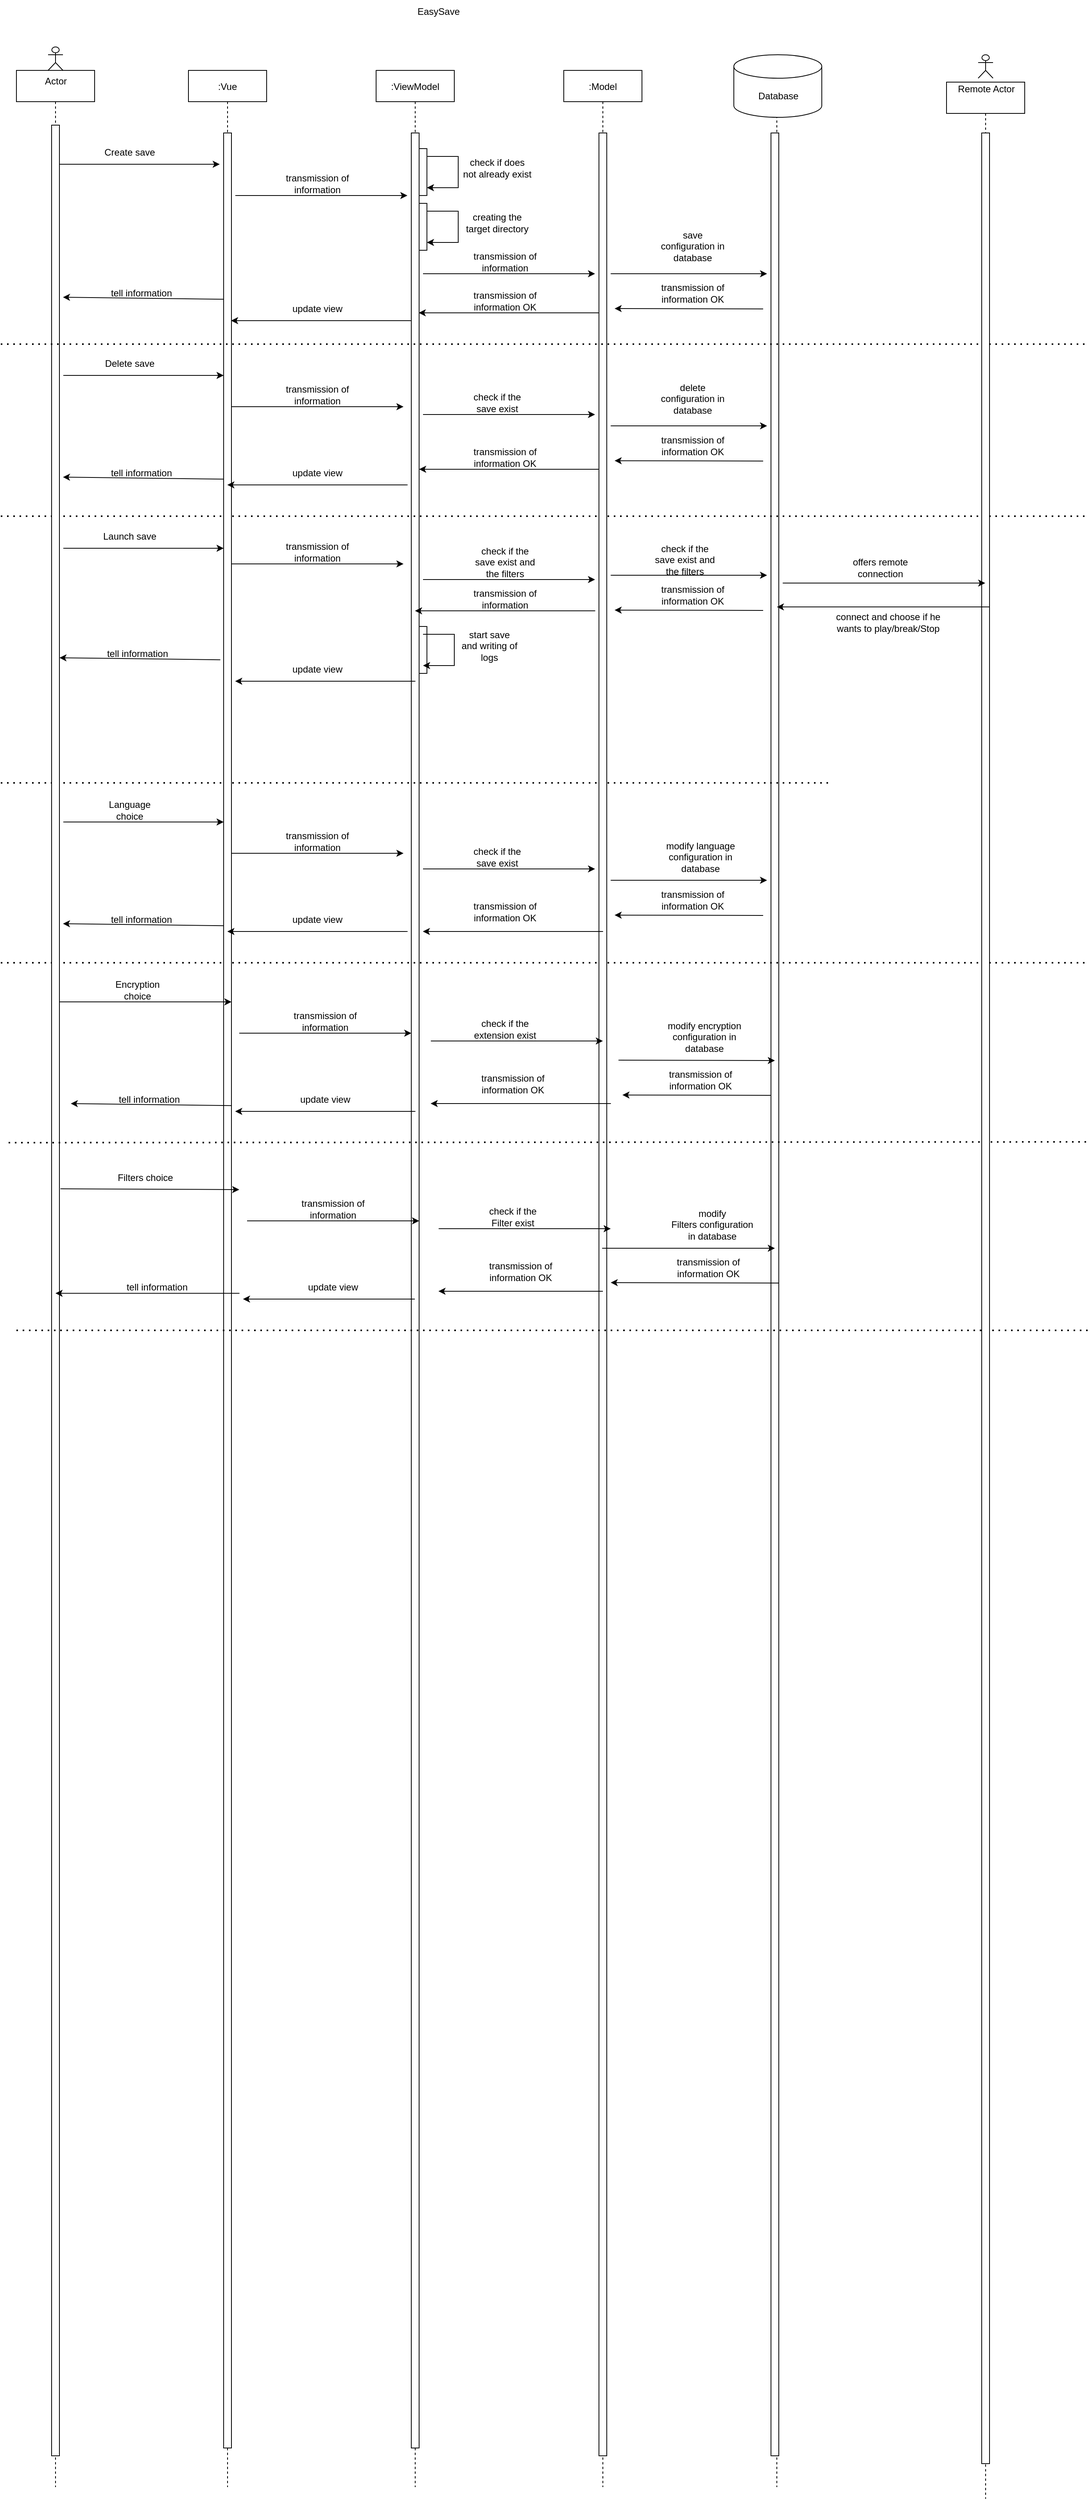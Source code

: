 <mxfile version="20.8.23" type="device"><diagram id="kgpKYQtTHZ0yAKxKKP6v" name="Page-1"><mxGraphModel dx="1050" dy="550" grid="1" gridSize="10" guides="1" tooltips="1" connect="1" arrows="1" fold="1" page="1" pageScale="1" pageWidth="850" pageHeight="1100" math="0" shadow="0"><root><mxCell id="0"/><mxCell id="1" parent="0"/><mxCell id="e6jTjjKNpBTupr6O8OUK-3" value="" style="shape=umlLifeline;perimeter=lifelinePerimeter;container=0;collapsible=0;recursiveResize=0;rounded=0;shadow=0;strokeWidth=1;" parent="1" vertex="1"><mxGeometry x="1499.5" y="165" width="100" height="3090" as="geometry"/></mxCell><mxCell id="Z0Hn2qun9wWRNrUqPYWH-11" value="Database" style="shape=umlLifeline;perimeter=lifelinePerimeter;container=1;collapsible=0;recursiveResize=0;rounded=0;shadow=0;strokeWidth=1;" parent="1" vertex="1"><mxGeometry x="1230" y="150" width="105" height="3090" as="geometry"/></mxCell><mxCell id="Z0Hn2qun9wWRNrUqPYWH-12" value="" style="points=[];perimeter=orthogonalPerimeter;rounded=0;shadow=0;strokeWidth=1;" parent="Z0Hn2qun9wWRNrUqPYWH-11" vertex="1"><mxGeometry x="45" y="80" width="10" height="2970" as="geometry"/></mxCell><mxCell id="Z0Hn2qun9wWRNrUqPYWH-18" value="" style="endArrow=classic;html=1;rounded=0;" parent="Z0Hn2qun9wWRNrUqPYWH-11" edge="1"><mxGeometry width="50" height="50" relative="1" as="geometry"><mxPoint x="35" y="305" as="sourcePoint"/><mxPoint x="-155" y="304.52" as="targetPoint"/></mxGeometry></mxCell><mxCell id="3nuBFxr9cyL0pnOWT2aG-1" value="" style="shape=umlLifeline;perimeter=lifelinePerimeter;container=0;collapsible=0;recursiveResize=0;rounded=0;shadow=0;strokeWidth=1;" parent="1" vertex="1"><mxGeometry x="310" y="150" width="100" height="3090" as="geometry"/></mxCell><mxCell id="3nuBFxr9cyL0pnOWT2aG-5" value=":ViewModel" style="shape=umlLifeline;perimeter=lifelinePerimeter;container=1;collapsible=0;recursiveResize=0;rounded=0;shadow=0;strokeWidth=1;" parent="1" vertex="1"><mxGeometry x="770" y="150" width="100" height="3090" as="geometry"/></mxCell><mxCell id="3nuBFxr9cyL0pnOWT2aG-6" value="" style="points=[];perimeter=orthogonalPerimeter;rounded=0;shadow=0;strokeWidth=1;" parent="3nuBFxr9cyL0pnOWT2aG-5" vertex="1"><mxGeometry x="45" y="80" width="10" height="2960" as="geometry"/></mxCell><mxCell id="XbtLSWXO-yl5TAppWpUB-16" value="" style="rounded=0;whiteSpace=wrap;html=1;" parent="3nuBFxr9cyL0pnOWT2aG-5" vertex="1"><mxGeometry x="55" y="100" width="10" height="60" as="geometry"/></mxCell><mxCell id="XbtLSWXO-yl5TAppWpUB-17" value="" style="endArrow=classic;html=1;rounded=0;" parent="3nuBFxr9cyL0pnOWT2aG-5" edge="1"><mxGeometry width="50" height="50" relative="1" as="geometry"><mxPoint x="65" y="110" as="sourcePoint"/><mxPoint x="65" y="150" as="targetPoint"/><Array as="points"><mxPoint x="105" y="110"/><mxPoint x="105" y="150"/></Array></mxGeometry></mxCell><mxCell id="XbtLSWXO-yl5TAppWpUB-52" value="" style="endArrow=classic;html=1;rounded=0;" parent="3nuBFxr9cyL0pnOWT2aG-5" edge="1"><mxGeometry width="50" height="50" relative="1" as="geometry"><mxPoint x="285.5" y="510" as="sourcePoint"/><mxPoint x="55" y="510" as="targetPoint"/></mxGeometry></mxCell><mxCell id="XbtLSWXO-yl5TAppWpUB-64" value="" style="rounded=0;whiteSpace=wrap;html=1;" parent="3nuBFxr9cyL0pnOWT2aG-5" vertex="1"><mxGeometry x="55" y="711" width="10" height="60" as="geometry"/></mxCell><mxCell id="XbtLSWXO-yl5TAppWpUB-65" value="" style="endArrow=classic;html=1;rounded=0;" parent="3nuBFxr9cyL0pnOWT2aG-5" edge="1"><mxGeometry width="50" height="50" relative="1" as="geometry"><mxPoint x="60" y="721" as="sourcePoint"/><mxPoint x="60" y="761" as="targetPoint"/><Array as="points"><mxPoint x="100" y="721"/><mxPoint x="100" y="761"/></Array></mxGeometry></mxCell><mxCell id="XbtLSWXO-yl5TAppWpUB-40" value="" style="endArrow=classic;html=1;rounded=0;" parent="3nuBFxr9cyL0pnOWT2aG-5" edge="1"><mxGeometry width="50" height="50" relative="1" as="geometry"><mxPoint x="45" y="320" as="sourcePoint"/><mxPoint x="-185.5" y="320" as="targetPoint"/></mxGeometry></mxCell><mxCell id="rDN4XD3gBXTBEpnTDCH3-1" value="" style="rounded=0;whiteSpace=wrap;html=1;" parent="3nuBFxr9cyL0pnOWT2aG-5" vertex="1"><mxGeometry x="55" y="170" width="10" height="60" as="geometry"/></mxCell><mxCell id="rDN4XD3gBXTBEpnTDCH3-2" value="" style="endArrow=classic;html=1;rounded=0;" parent="3nuBFxr9cyL0pnOWT2aG-5" edge="1"><mxGeometry width="50" height="50" relative="1" as="geometry"><mxPoint x="65" y="180" as="sourcePoint"/><mxPoint x="65" y="220" as="targetPoint"/><Array as="points"><mxPoint x="105" y="180"/><mxPoint x="105" y="220"/></Array></mxGeometry></mxCell><mxCell id="rDN4XD3gBXTBEpnTDCH3-5" value="" style="endArrow=none;dashed=1;html=1;dashPattern=1 3;strokeWidth=2;rounded=0;" parent="3nuBFxr9cyL0pnOWT2aG-5" edge="1"><mxGeometry width="50" height="50" relative="1" as="geometry"><mxPoint x="-480" y="570" as="sourcePoint"/><mxPoint x="910" y="570" as="targetPoint"/></mxGeometry></mxCell><mxCell id="rDN4XD3gBXTBEpnTDCH3-19" value="" style="endArrow=none;dashed=1;html=1;dashPattern=1 3;strokeWidth=2;rounded=0;" parent="3nuBFxr9cyL0pnOWT2aG-5" edge="1"><mxGeometry width="50" height="50" relative="1" as="geometry"><mxPoint x="-480" y="911" as="sourcePoint"/><mxPoint x="580" y="911" as="targetPoint"/></mxGeometry></mxCell><mxCell id="mU1_vzqITH6LOEsRy5a9-1" value="" style="endArrow=none;dashed=1;html=1;dashPattern=1 3;strokeWidth=2;rounded=0;" parent="3nuBFxr9cyL0pnOWT2aG-5" edge="1"><mxGeometry width="50" height="50" relative="1" as="geometry"><mxPoint x="-480" y="1141" as="sourcePoint"/><mxPoint x="910" y="1141" as="targetPoint"/></mxGeometry></mxCell><mxCell id="XbtLSWXO-yl5TAppWpUB-1" value=":Model" style="shape=umlLifeline;perimeter=lifelinePerimeter;container=1;collapsible=0;recursiveResize=0;rounded=0;shadow=0;strokeWidth=1;" parent="1" vertex="1"><mxGeometry x="1010" y="150" width="100" height="3090" as="geometry"/></mxCell><mxCell id="XbtLSWXO-yl5TAppWpUB-2" value="" style="points=[];perimeter=orthogonalPerimeter;rounded=0;shadow=0;strokeWidth=1;" parent="XbtLSWXO-yl5TAppWpUB-1" vertex="1"><mxGeometry x="45" y="80" width="10" height="2970" as="geometry"/></mxCell><mxCell id="XbtLSWXO-yl5TAppWpUB-5" value=":Vue" style="shape=umlLifeline;perimeter=lifelinePerimeter;container=1;collapsible=0;recursiveResize=0;rounded=0;shadow=0;strokeWidth=1;" parent="1" vertex="1"><mxGeometry x="530" y="150" width="100" height="3090" as="geometry"/></mxCell><mxCell id="XbtLSWXO-yl5TAppWpUB-6" value="" style="points=[];perimeter=orthogonalPerimeter;rounded=0;shadow=0;strokeWidth=1;" parent="XbtLSWXO-yl5TAppWpUB-5" vertex="1"><mxGeometry x="45" y="80" width="10" height="2960" as="geometry"/></mxCell><mxCell id="XbtLSWXO-yl5TAppWpUB-10" value="Create save" style="text;html=1;strokeColor=none;fillColor=none;align=center;verticalAlign=middle;whiteSpace=wrap;rounded=0;" parent="1" vertex="1"><mxGeometry x="410" y="240" width="90" height="30" as="geometry"/></mxCell><mxCell id="XbtLSWXO-yl5TAppWpUB-11" value="" style="endArrow=classic;html=1;rounded=0;" parent="1" edge="1"><mxGeometry width="50" height="50" relative="1" as="geometry"><mxPoint x="590" y="310" as="sourcePoint"/><mxPoint x="810" y="310" as="targetPoint"/></mxGeometry></mxCell><mxCell id="XbtLSWXO-yl5TAppWpUB-12" value="transmission of information" style="text;html=1;strokeColor=none;fillColor=none;align=center;verticalAlign=middle;whiteSpace=wrap;rounded=0;" parent="1" vertex="1"><mxGeometry x="650" y="280" width="90" height="30" as="geometry"/></mxCell><mxCell id="XbtLSWXO-yl5TAppWpUB-18" value="creating the target directory" style="text;html=1;strokeColor=none;fillColor=none;align=center;verticalAlign=middle;whiteSpace=wrap;rounded=0;" parent="1" vertex="1"><mxGeometry x="880" y="330" width="90" height="30" as="geometry"/></mxCell><mxCell id="XbtLSWXO-yl5TAppWpUB-19" value="" style="endArrow=classic;html=1;rounded=0;" parent="1" edge="1"><mxGeometry width="50" height="50" relative="1" as="geometry"><mxPoint x="830" y="410" as="sourcePoint"/><mxPoint x="1050" y="410" as="targetPoint"/></mxGeometry></mxCell><mxCell id="XbtLSWXO-yl5TAppWpUB-20" value="transmission of information" style="text;html=1;strokeColor=none;fillColor=none;align=center;verticalAlign=middle;whiteSpace=wrap;rounded=0;" parent="1" vertex="1"><mxGeometry x="890" y="380" width="90" height="30" as="geometry"/></mxCell><mxCell id="XbtLSWXO-yl5TAppWpUB-26" value="save configuration in database" style="text;html=1;strokeColor=none;fillColor=none;align=center;verticalAlign=middle;whiteSpace=wrap;rounded=0;" parent="1" vertex="1"><mxGeometry x="1130" y="360" width="90" height="30" as="geometry"/></mxCell><mxCell id="XbtLSWXO-yl5TAppWpUB-27" value="" style="endArrow=classic;html=1;rounded=0;" parent="1" edge="1"><mxGeometry width="50" height="50" relative="1" as="geometry"><mxPoint x="370" y="540" as="sourcePoint"/><mxPoint x="575" y="540" as="targetPoint"/></mxGeometry></mxCell><mxCell id="XbtLSWXO-yl5TAppWpUB-28" value="Delete save" style="text;html=1;strokeColor=none;fillColor=none;align=center;verticalAlign=middle;whiteSpace=wrap;rounded=0;" parent="1" vertex="1"><mxGeometry x="410" y="510" width="90" height="30" as="geometry"/></mxCell><mxCell id="XbtLSWXO-yl5TAppWpUB-32" value="EasySave" style="text;html=1;strokeColor=none;fillColor=none;align=center;verticalAlign=middle;whiteSpace=wrap;rounded=0;" parent="1" vertex="1"><mxGeometry x="820" y="60" width="60" height="30" as="geometry"/></mxCell><mxCell id="XbtLSWXO-yl5TAppWpUB-34" value="" style="endArrow=classic;html=1;rounded=0;" parent="1" edge="1"><mxGeometry width="50" height="50" relative="1" as="geometry"><mxPoint x="585" y="580" as="sourcePoint"/><mxPoint x="805" y="580" as="targetPoint"/></mxGeometry></mxCell><mxCell id="XbtLSWXO-yl5TAppWpUB-35" value="transmission of information" style="text;html=1;strokeColor=none;fillColor=none;align=center;verticalAlign=middle;whiteSpace=wrap;rounded=0;" parent="1" vertex="1"><mxGeometry x="650" y="550" width="90" height="30" as="geometry"/></mxCell><mxCell id="XbtLSWXO-yl5TAppWpUB-39" value="transmission of information OK" style="text;html=1;strokeColor=none;fillColor=none;align=center;verticalAlign=middle;whiteSpace=wrap;rounded=0;" parent="1" vertex="1"><mxGeometry x="890" y="430" width="90" height="30" as="geometry"/></mxCell><mxCell id="XbtLSWXO-yl5TAppWpUB-41" value="update view" style="text;html=1;strokeColor=none;fillColor=none;align=center;verticalAlign=middle;whiteSpace=wrap;rounded=0;" parent="1" vertex="1"><mxGeometry x="650" y="440" width="90" height="30" as="geometry"/></mxCell><mxCell id="XbtLSWXO-yl5TAppWpUB-47" value="check if the save exist" style="text;html=1;strokeColor=none;fillColor=none;align=center;verticalAlign=middle;whiteSpace=wrap;rounded=0;" parent="1" vertex="1"><mxGeometry x="880" y="560" width="90" height="30" as="geometry"/></mxCell><mxCell id="XbtLSWXO-yl5TAppWpUB-48" value="" style="endArrow=classic;html=1;rounded=0;" parent="1" edge="1"><mxGeometry width="50" height="50" relative="1" as="geometry"><mxPoint x="830" y="590" as="sourcePoint"/><mxPoint x="1050" y="590" as="targetPoint"/></mxGeometry></mxCell><mxCell id="XbtLSWXO-yl5TAppWpUB-53" value="transmission of information OK" style="text;html=1;strokeColor=none;fillColor=none;align=center;verticalAlign=middle;whiteSpace=wrap;rounded=0;" parent="1" vertex="1"><mxGeometry x="890" y="630" width="90" height="30" as="geometry"/></mxCell><mxCell id="XbtLSWXO-yl5TAppWpUB-54" value="" style="endArrow=classic;html=1;rounded=0;" parent="1" edge="1"><mxGeometry width="50" height="50" relative="1" as="geometry"><mxPoint x="810.25" y="680" as="sourcePoint"/><mxPoint x="579.75" y="680" as="targetPoint"/></mxGeometry></mxCell><mxCell id="XbtLSWXO-yl5TAppWpUB-55" value="update view" style="text;html=1;strokeColor=none;fillColor=none;align=center;verticalAlign=middle;whiteSpace=wrap;rounded=0;" parent="1" vertex="1"><mxGeometry x="650" y="650" width="90" height="30" as="geometry"/></mxCell><mxCell id="XbtLSWXO-yl5TAppWpUB-56" value="" style="endArrow=classic;html=1;rounded=0;" parent="1" edge="1"><mxGeometry width="50" height="50" relative="1" as="geometry"><mxPoint x="370" y="761" as="sourcePoint"/><mxPoint x="575" y="761" as="targetPoint"/></mxGeometry></mxCell><mxCell id="XbtLSWXO-yl5TAppWpUB-57" value="Launch save" style="text;html=1;strokeColor=none;fillColor=none;align=center;verticalAlign=middle;whiteSpace=wrap;rounded=0;" parent="1" vertex="1"><mxGeometry x="410" y="731" width="90" height="30" as="geometry"/></mxCell><mxCell id="XbtLSWXO-yl5TAppWpUB-58" value="" style="endArrow=classic;html=1;rounded=0;" parent="1" edge="1"><mxGeometry width="50" height="50" relative="1" as="geometry"><mxPoint x="585" y="781" as="sourcePoint"/><mxPoint x="805" y="781" as="targetPoint"/></mxGeometry></mxCell><mxCell id="XbtLSWXO-yl5TAppWpUB-59" value="transmission of information" style="text;html=1;strokeColor=none;fillColor=none;align=center;verticalAlign=middle;whiteSpace=wrap;rounded=0;" parent="1" vertex="1"><mxGeometry x="650" y="751" width="90" height="30" as="geometry"/></mxCell><mxCell id="XbtLSWXO-yl5TAppWpUB-60" value="" style="endArrow=classic;html=1;rounded=0;" parent="1" edge="1"><mxGeometry width="50" height="50" relative="1" as="geometry"><mxPoint x="830" y="801" as="sourcePoint"/><mxPoint x="1050" y="801" as="targetPoint"/></mxGeometry></mxCell><mxCell id="XbtLSWXO-yl5TAppWpUB-61" value="check if the save exist and the filters" style="text;html=1;strokeColor=none;fillColor=none;align=center;verticalAlign=middle;whiteSpace=wrap;rounded=0;" parent="1" vertex="1"><mxGeometry x="890" y="764" width="90" height="30" as="geometry"/></mxCell><mxCell id="XbtLSWXO-yl5TAppWpUB-62" value="" style="endArrow=classic;html=1;rounded=0;" parent="1" edge="1"><mxGeometry width="50" height="50" relative="1" as="geometry"><mxPoint x="1050.25" y="841" as="sourcePoint"/><mxPoint x="819.75" y="841" as="targetPoint"/></mxGeometry></mxCell><mxCell id="XbtLSWXO-yl5TAppWpUB-63" value="transmission of information" style="text;html=1;strokeColor=none;fillColor=none;align=center;verticalAlign=middle;whiteSpace=wrap;rounded=0;" parent="1" vertex="1"><mxGeometry x="890" y="811" width="90" height="30" as="geometry"/></mxCell><mxCell id="XbtLSWXO-yl5TAppWpUB-66" value="start save and&amp;nbsp;writing of logs" style="text;html=1;strokeColor=none;fillColor=none;align=center;verticalAlign=middle;whiteSpace=wrap;rounded=0;" parent="1" vertex="1"><mxGeometry x="870" y="871" width="90" height="30" as="geometry"/></mxCell><mxCell id="XbtLSWXO-yl5TAppWpUB-67" value="" style="endArrow=classic;html=1;rounded=0;" parent="1" edge="1"><mxGeometry width="50" height="50" relative="1" as="geometry"><mxPoint x="820.25" y="931" as="sourcePoint"/><mxPoint x="589.75" y="931" as="targetPoint"/></mxGeometry></mxCell><mxCell id="XbtLSWXO-yl5TAppWpUB-68" value="update view" style="text;html=1;strokeColor=none;fillColor=none;align=center;verticalAlign=middle;whiteSpace=wrap;rounded=0;" parent="1" vertex="1"><mxGeometry x="650" y="901" width="90" height="30" as="geometry"/></mxCell><mxCell id="XbtLSWXO-yl5TAppWpUB-36" value="check if does not already exist" style="text;html=1;strokeColor=none;fillColor=none;align=center;verticalAlign=middle;whiteSpace=wrap;rounded=0;" parent="1" vertex="1"><mxGeometry x="880" y="260" width="90" height="30" as="geometry"/></mxCell><mxCell id="XbtLSWXO-yl5TAppWpUB-38" value="" style="endArrow=classic;html=1;rounded=0;" parent="1" edge="1"><mxGeometry width="50" height="50" relative="1" as="geometry"><mxPoint x="1055" y="460" as="sourcePoint"/><mxPoint x="824.5" y="460" as="targetPoint"/></mxGeometry></mxCell><mxCell id="rDN4XD3gBXTBEpnTDCH3-22" value="" style="endArrow=classic;html=1;rounded=0;" parent="1" edge="1"><mxGeometry width="50" height="50" relative="1" as="geometry"><mxPoint x="370" y="1111" as="sourcePoint"/><mxPoint x="575" y="1111" as="targetPoint"/></mxGeometry></mxCell><mxCell id="rDN4XD3gBXTBEpnTDCH3-23" value="Language choice" style="text;html=1;strokeColor=none;fillColor=none;align=center;verticalAlign=middle;whiteSpace=wrap;rounded=0;" parent="1" vertex="1"><mxGeometry x="410" y="1081" width="90" height="30" as="geometry"/></mxCell><mxCell id="rDN4XD3gBXTBEpnTDCH3-24" value="" style="endArrow=classic;html=1;rounded=0;" parent="1" edge="1"><mxGeometry width="50" height="50" relative="1" as="geometry"><mxPoint x="585" y="1151" as="sourcePoint"/><mxPoint x="805" y="1151" as="targetPoint"/></mxGeometry></mxCell><mxCell id="rDN4XD3gBXTBEpnTDCH3-25" value="transmission of information" style="text;html=1;strokeColor=none;fillColor=none;align=center;verticalAlign=middle;whiteSpace=wrap;rounded=0;" parent="1" vertex="1"><mxGeometry x="650" y="1121" width="90" height="30" as="geometry"/></mxCell><mxCell id="rDN4XD3gBXTBEpnTDCH3-26" value="check if the save exist" style="text;html=1;strokeColor=none;fillColor=none;align=center;verticalAlign=middle;whiteSpace=wrap;rounded=0;" parent="1" vertex="1"><mxGeometry x="880" y="1141" width="90" height="30" as="geometry"/></mxCell><mxCell id="rDN4XD3gBXTBEpnTDCH3-27" value="" style="endArrow=classic;html=1;rounded=0;" parent="1" edge="1"><mxGeometry width="50" height="50" relative="1" as="geometry"><mxPoint x="830" y="1171" as="sourcePoint"/><mxPoint x="1050" y="1171" as="targetPoint"/></mxGeometry></mxCell><mxCell id="rDN4XD3gBXTBEpnTDCH3-29" value="transmission of information OK" style="text;html=1;strokeColor=none;fillColor=none;align=center;verticalAlign=middle;whiteSpace=wrap;rounded=0;" parent="1" vertex="1"><mxGeometry x="890" y="1211" width="90" height="30" as="geometry"/></mxCell><mxCell id="rDN4XD3gBXTBEpnTDCH3-30" value="" style="endArrow=classic;html=1;rounded=0;" parent="1" edge="1"><mxGeometry width="50" height="50" relative="1" as="geometry"><mxPoint x="810.25" y="1251" as="sourcePoint"/><mxPoint x="579.75" y="1251" as="targetPoint"/></mxGeometry></mxCell><mxCell id="rDN4XD3gBXTBEpnTDCH3-31" value="update view" style="text;html=1;strokeColor=none;fillColor=none;align=center;verticalAlign=middle;whiteSpace=wrap;rounded=0;" parent="1" vertex="1"><mxGeometry x="650" y="1221" width="90" height="30" as="geometry"/></mxCell><mxCell id="rDN4XD3gBXTBEpnTDCH3-32" value="" style="endArrow=classic;html=1;rounded=0;" parent="1" edge="1"><mxGeometry width="50" height="50" relative="1" as="geometry"><mxPoint x="1060.25" y="1251" as="sourcePoint"/><mxPoint x="829.75" y="1251" as="targetPoint"/></mxGeometry></mxCell><mxCell id="qv0AoL4OW34JSKGAnCoW-2" value="tell information" style="text;html=1;strokeColor=none;fillColor=none;align=center;verticalAlign=middle;whiteSpace=wrap;rounded=0;" parent="1" vertex="1"><mxGeometry x="424.5" y="420" width="90" height="30" as="geometry"/></mxCell><mxCell id="3nuBFxr9cyL0pnOWT2aG-2" value="" style="points=[];perimeter=orthogonalPerimeter;rounded=0;shadow=0;strokeWidth=1;" parent="1" vertex="1"><mxGeometry x="355" y="220" width="10" height="2980" as="geometry"/></mxCell><mxCell id="XbtLSWXO-yl5TAppWpUB-9" value="" style="endArrow=classic;html=1;rounded=0;" parent="1" edge="1"><mxGeometry width="50" height="50" relative="1" as="geometry"><mxPoint x="365" y="270" as="sourcePoint"/><mxPoint x="570" y="270" as="targetPoint"/></mxGeometry></mxCell><mxCell id="qv0AoL4OW34JSKGAnCoW-1" value="" style="endArrow=classic;html=1;rounded=0;exitX=-0.424;exitY=0.044;exitDx=0;exitDy=0;exitPerimeter=0;" parent="1" edge="1"><mxGeometry width="50" height="50" relative="1" as="geometry"><mxPoint x="575.26" y="442.6" as="sourcePoint"/><mxPoint x="369.5" y="440" as="targetPoint"/></mxGeometry></mxCell><mxCell id="qv0AoL4OW34JSKGAnCoW-4" value="Actor" style="shape=umlActor;verticalLabelPosition=bottom;verticalAlign=top;html=1;outlineConnect=0;" parent="1" vertex="1"><mxGeometry x="350.5" y="120" width="19" height="30" as="geometry"/></mxCell><mxCell id="Z0Hn2qun9wWRNrUqPYWH-5" value="tell information" style="text;html=1;strokeColor=none;fillColor=none;align=center;verticalAlign=middle;whiteSpace=wrap;rounded=0;" parent="1" vertex="1"><mxGeometry x="424.5" y="650" width="90" height="30" as="geometry"/></mxCell><mxCell id="Z0Hn2qun9wWRNrUqPYWH-6" value="" style="endArrow=classic;html=1;rounded=0;exitX=-0.424;exitY=0.044;exitDx=0;exitDy=0;exitPerimeter=0;" parent="1" edge="1"><mxGeometry width="50" height="50" relative="1" as="geometry"><mxPoint x="575.26" y="672.6" as="sourcePoint"/><mxPoint x="369.5" y="670" as="targetPoint"/></mxGeometry></mxCell><mxCell id="Z0Hn2qun9wWRNrUqPYWH-7" value="tell information" style="text;html=1;strokeColor=none;fillColor=none;align=center;verticalAlign=middle;whiteSpace=wrap;rounded=0;" parent="1" vertex="1"><mxGeometry x="420" y="881" width="90" height="30" as="geometry"/></mxCell><mxCell id="Z0Hn2qun9wWRNrUqPYWH-8" value="" style="endArrow=classic;html=1;rounded=0;exitX=-0.424;exitY=0.044;exitDx=0;exitDy=0;exitPerimeter=0;" parent="1" edge="1"><mxGeometry width="50" height="50" relative="1" as="geometry"><mxPoint x="570.76" y="903.6" as="sourcePoint"/><mxPoint x="365" y="901" as="targetPoint"/></mxGeometry></mxCell><mxCell id="Z0Hn2qun9wWRNrUqPYWH-9" value="tell information" style="text;html=1;strokeColor=none;fillColor=none;align=center;verticalAlign=middle;whiteSpace=wrap;rounded=0;" parent="1" vertex="1"><mxGeometry x="424.5" y="1221" width="90" height="30" as="geometry"/></mxCell><mxCell id="Z0Hn2qun9wWRNrUqPYWH-10" value="" style="endArrow=classic;html=1;rounded=0;exitX=-0.424;exitY=0.044;exitDx=0;exitDy=0;exitPerimeter=0;" parent="1" edge="1"><mxGeometry width="50" height="50" relative="1" as="geometry"><mxPoint x="575.26" y="1243.6" as="sourcePoint"/><mxPoint x="369.5" y="1241" as="targetPoint"/></mxGeometry></mxCell><mxCell id="Z0Hn2qun9wWRNrUqPYWH-17" value="" style="endArrow=classic;html=1;rounded=0;" parent="1" edge="1"><mxGeometry width="50" height="50" relative="1" as="geometry"><mxPoint x="1070" y="410" as="sourcePoint"/><mxPoint x="1270" y="410" as="targetPoint"/></mxGeometry></mxCell><mxCell id="Z0Hn2qun9wWRNrUqPYWH-19" value="transmission of information OK" style="text;html=1;strokeColor=none;fillColor=none;align=center;verticalAlign=middle;whiteSpace=wrap;rounded=0;" parent="1" vertex="1"><mxGeometry x="1130" y="420" width="90" height="30" as="geometry"/></mxCell><mxCell id="rDN4XD3gBXTBEpnTDCH3-3" value="" style="endArrow=none;dashed=1;html=1;dashPattern=1 3;strokeWidth=2;rounded=0;" parent="1" edge="1"><mxGeometry width="50" height="50" relative="1" as="geometry"><mxPoint x="290" y="500" as="sourcePoint"/><mxPoint x="1680" y="500" as="targetPoint"/></mxGeometry></mxCell><mxCell id="Z0Hn2qun9wWRNrUqPYWH-20" value="Database" style="shape=cylinder3;whiteSpace=wrap;html=1;boundedLbl=1;backgroundOutline=1;size=15;" parent="1" vertex="1"><mxGeometry x="1227.5" y="130" width="112.5" height="80" as="geometry"/></mxCell><mxCell id="Z0Hn2qun9wWRNrUqPYWH-21" value="" style="endArrow=classic;html=1;rounded=0;" parent="1" edge="1"><mxGeometry width="50" height="50" relative="1" as="geometry"><mxPoint x="1265" y="649.53" as="sourcePoint"/><mxPoint x="1075" y="649.05" as="targetPoint"/></mxGeometry></mxCell><mxCell id="Z0Hn2qun9wWRNrUqPYWH-22" value="delete configuration in database" style="text;html=1;strokeColor=none;fillColor=none;align=center;verticalAlign=middle;whiteSpace=wrap;rounded=0;" parent="1" vertex="1"><mxGeometry x="1130" y="554.53" width="90" height="30" as="geometry"/></mxCell><mxCell id="Z0Hn2qun9wWRNrUqPYWH-23" value="" style="endArrow=classic;html=1;rounded=0;" parent="1" edge="1"><mxGeometry width="50" height="50" relative="1" as="geometry"><mxPoint x="1070" y="604.53" as="sourcePoint"/><mxPoint x="1270" y="604.53" as="targetPoint"/></mxGeometry></mxCell><mxCell id="Z0Hn2qun9wWRNrUqPYWH-24" value="transmission of information OK" style="text;html=1;strokeColor=none;fillColor=none;align=center;verticalAlign=middle;whiteSpace=wrap;rounded=0;" parent="1" vertex="1"><mxGeometry x="1130" y="614.53" width="90" height="30" as="geometry"/></mxCell><mxCell id="Z0Hn2qun9wWRNrUqPYWH-29" value="" style="endArrow=classic;html=1;rounded=0;" parent="1" edge="1"><mxGeometry width="50" height="50" relative="1" as="geometry"><mxPoint x="1265" y="840.53" as="sourcePoint"/><mxPoint x="1075" y="840.05" as="targetPoint"/></mxGeometry></mxCell><mxCell id="Z0Hn2qun9wWRNrUqPYWH-30" value="check if the save exist and the filters" style="text;html=1;strokeColor=none;fillColor=none;align=center;verticalAlign=middle;whiteSpace=wrap;rounded=0;" parent="1" vertex="1"><mxGeometry x="1120" y="761" width="90" height="30" as="geometry"/></mxCell><mxCell id="Z0Hn2qun9wWRNrUqPYWH-31" value="" style="endArrow=classic;html=1;rounded=0;" parent="1" edge="1"><mxGeometry width="50" height="50" relative="1" as="geometry"><mxPoint x="1070" y="795.53" as="sourcePoint"/><mxPoint x="1270" y="795.53" as="targetPoint"/></mxGeometry></mxCell><mxCell id="Z0Hn2qun9wWRNrUqPYWH-32" value="transmission of information OK" style="text;html=1;strokeColor=none;fillColor=none;align=center;verticalAlign=middle;whiteSpace=wrap;rounded=0;" parent="1" vertex="1"><mxGeometry x="1130" y="805.53" width="90" height="30" as="geometry"/></mxCell><mxCell id="Z0Hn2qun9wWRNrUqPYWH-34" value="modify language configuration in database" style="text;html=1;strokeColor=none;fillColor=none;align=center;verticalAlign=middle;whiteSpace=wrap;rounded=0;" parent="1" vertex="1"><mxGeometry x="1130" y="1141" width="110" height="30" as="geometry"/></mxCell><mxCell id="Z0Hn2qun9wWRNrUqPYWH-35" value="" style="endArrow=classic;html=1;rounded=0;" parent="1" edge="1"><mxGeometry width="50" height="50" relative="1" as="geometry"><mxPoint x="1265" y="1230.53" as="sourcePoint"/><mxPoint x="1075" y="1230.05" as="targetPoint"/></mxGeometry></mxCell><mxCell id="Z0Hn2qun9wWRNrUqPYWH-36" value="" style="endArrow=classic;html=1;rounded=0;" parent="1" edge="1"><mxGeometry width="50" height="50" relative="1" as="geometry"><mxPoint x="1070" y="1185.53" as="sourcePoint"/><mxPoint x="1270" y="1185.53" as="targetPoint"/></mxGeometry></mxCell><mxCell id="Z0Hn2qun9wWRNrUqPYWH-37" value="transmission of information OK" style="text;html=1;strokeColor=none;fillColor=none;align=center;verticalAlign=middle;whiteSpace=wrap;rounded=0;" parent="1" vertex="1"><mxGeometry x="1130" y="1195.53" width="90" height="30" as="geometry"/></mxCell><mxCell id="mU1_vzqITH6LOEsRy5a9-2" value="" style="endArrow=none;dashed=1;html=1;dashPattern=1 3;strokeWidth=2;rounded=0;" parent="1" edge="1"><mxGeometry width="50" height="50" relative="1" as="geometry"><mxPoint x="300" y="1521" as="sourcePoint"/><mxPoint x="1680" y="1520" as="targetPoint"/></mxGeometry></mxCell><mxCell id="mU1_vzqITH6LOEsRy5a9-3" value="" style="endArrow=classic;html=1;rounded=0;" parent="1" edge="1"><mxGeometry width="50" height="50" relative="1" as="geometry"><mxPoint x="365.0" y="1341" as="sourcePoint"/><mxPoint x="585" y="1341" as="targetPoint"/></mxGeometry></mxCell><mxCell id="mU1_vzqITH6LOEsRy5a9-4" value="Encryption choice" style="text;html=1;strokeColor=none;fillColor=none;align=center;verticalAlign=middle;whiteSpace=wrap;rounded=0;" parent="1" vertex="1"><mxGeometry x="420" y="1311" width="90" height="30" as="geometry"/></mxCell><mxCell id="mU1_vzqITH6LOEsRy5a9-5" value="" style="endArrow=classic;html=1;rounded=0;" parent="1" edge="1"><mxGeometry width="50" height="50" relative="1" as="geometry"><mxPoint x="595" y="1381" as="sourcePoint"/><mxPoint x="815" y="1381" as="targetPoint"/></mxGeometry></mxCell><mxCell id="mU1_vzqITH6LOEsRy5a9-6" value="transmission of information" style="text;html=1;strokeColor=none;fillColor=none;align=center;verticalAlign=middle;whiteSpace=wrap;rounded=0;" parent="1" vertex="1"><mxGeometry x="660" y="1351" width="90" height="30" as="geometry"/></mxCell><mxCell id="mU1_vzqITH6LOEsRy5a9-7" value="check if the extension exist" style="text;html=1;strokeColor=none;fillColor=none;align=center;verticalAlign=middle;whiteSpace=wrap;rounded=0;" parent="1" vertex="1"><mxGeometry x="890" y="1361" width="90" height="30" as="geometry"/></mxCell><mxCell id="mU1_vzqITH6LOEsRy5a9-8" value="" style="endArrow=classic;html=1;rounded=0;" parent="1" edge="1"><mxGeometry width="50" height="50" relative="1" as="geometry"><mxPoint x="840" y="1391" as="sourcePoint"/><mxPoint x="1060" y="1391" as="targetPoint"/></mxGeometry></mxCell><mxCell id="mU1_vzqITH6LOEsRy5a9-9" value="transmission of information OK" style="text;html=1;strokeColor=none;fillColor=none;align=center;verticalAlign=middle;whiteSpace=wrap;rounded=0;" parent="1" vertex="1"><mxGeometry x="900" y="1431" width="90" height="30" as="geometry"/></mxCell><mxCell id="mU1_vzqITH6LOEsRy5a9-10" value="" style="endArrow=classic;html=1;rounded=0;" parent="1" edge="1"><mxGeometry width="50" height="50" relative="1" as="geometry"><mxPoint x="820.25" y="1481" as="sourcePoint"/><mxPoint x="589.75" y="1481" as="targetPoint"/></mxGeometry></mxCell><mxCell id="mU1_vzqITH6LOEsRy5a9-11" value="update view" style="text;html=1;strokeColor=none;fillColor=none;align=center;verticalAlign=middle;whiteSpace=wrap;rounded=0;" parent="1" vertex="1"><mxGeometry x="660" y="1451" width="90" height="30" as="geometry"/></mxCell><mxCell id="mU1_vzqITH6LOEsRy5a9-12" value="" style="endArrow=classic;html=1;rounded=0;" parent="1" edge="1"><mxGeometry width="50" height="50" relative="1" as="geometry"><mxPoint x="1070.25" y="1471" as="sourcePoint"/><mxPoint x="839.75" y="1471" as="targetPoint"/></mxGeometry></mxCell><mxCell id="mU1_vzqITH6LOEsRy5a9-13" value="tell information" style="text;html=1;strokeColor=none;fillColor=none;align=center;verticalAlign=middle;whiteSpace=wrap;rounded=0;" parent="1" vertex="1"><mxGeometry x="434.5" y="1451" width="90" height="30" as="geometry"/></mxCell><mxCell id="mU1_vzqITH6LOEsRy5a9-14" value="" style="endArrow=classic;html=1;rounded=0;exitX=-0.424;exitY=0.044;exitDx=0;exitDy=0;exitPerimeter=0;" parent="1" edge="1"><mxGeometry width="50" height="50" relative="1" as="geometry"><mxPoint x="585.26" y="1473.6" as="sourcePoint"/><mxPoint x="379.5" y="1471" as="targetPoint"/></mxGeometry></mxCell><mxCell id="mU1_vzqITH6LOEsRy5a9-15" value="modify encryption configuration in database" style="text;html=1;strokeColor=none;fillColor=none;align=center;verticalAlign=middle;whiteSpace=wrap;rounded=0;" parent="1" vertex="1"><mxGeometry x="1140" y="1371" width="100" height="30" as="geometry"/></mxCell><mxCell id="mU1_vzqITH6LOEsRy5a9-16" value="" style="endArrow=classic;html=1;rounded=0;" parent="1" edge="1"><mxGeometry width="50" height="50" relative="1" as="geometry"><mxPoint x="1275" y="1460.53" as="sourcePoint"/><mxPoint x="1085" y="1460.05" as="targetPoint"/></mxGeometry></mxCell><mxCell id="mU1_vzqITH6LOEsRy5a9-17" value="" style="endArrow=classic;html=1;rounded=0;" parent="1" edge="1"><mxGeometry width="50" height="50" relative="1" as="geometry"><mxPoint x="1080" y="1415.53" as="sourcePoint"/><mxPoint x="1280" y="1416" as="targetPoint"/></mxGeometry></mxCell><mxCell id="mU1_vzqITH6LOEsRy5a9-18" value="transmission of information OK" style="text;html=1;strokeColor=none;fillColor=none;align=center;verticalAlign=middle;whiteSpace=wrap;rounded=0;" parent="1" vertex="1"><mxGeometry x="1140" y="1425.53" width="90" height="30" as="geometry"/></mxCell><mxCell id="mU1_vzqITH6LOEsRy5a9-19" value="" style="endArrow=none;dashed=1;html=1;dashPattern=1 3;strokeWidth=2;rounded=0;" parent="1" edge="1"><mxGeometry width="50" height="50" relative="1" as="geometry"><mxPoint x="310" y="1761" as="sourcePoint"/><mxPoint x="1680" y="1761" as="targetPoint"/></mxGeometry></mxCell><mxCell id="mU1_vzqITH6LOEsRy5a9-20" value="" style="endArrow=classic;html=1;rounded=0;exitX=1.129;exitY=0.597;exitDx=0;exitDy=0;exitPerimeter=0;" parent="1" edge="1"><mxGeometry width="50" height="50" relative="1" as="geometry"><mxPoint x="366.29" y="1580.06" as="sourcePoint"/><mxPoint x="595" y="1581" as="targetPoint"/></mxGeometry></mxCell><mxCell id="mU1_vzqITH6LOEsRy5a9-21" value="Filters choice" style="text;html=1;strokeColor=none;fillColor=none;align=center;verticalAlign=middle;whiteSpace=wrap;rounded=0;" parent="1" vertex="1"><mxGeometry x="430" y="1551" width="90" height="30" as="geometry"/></mxCell><mxCell id="mU1_vzqITH6LOEsRy5a9-22" value="" style="endArrow=classic;html=1;rounded=0;" parent="1" edge="1"><mxGeometry width="50" height="50" relative="1" as="geometry"><mxPoint x="605" y="1621" as="sourcePoint"/><mxPoint x="825" y="1621" as="targetPoint"/></mxGeometry></mxCell><mxCell id="mU1_vzqITH6LOEsRy5a9-23" value="transmission of information" style="text;html=1;strokeColor=none;fillColor=none;align=center;verticalAlign=middle;whiteSpace=wrap;rounded=0;" parent="1" vertex="1"><mxGeometry x="670" y="1591" width="90" height="30" as="geometry"/></mxCell><mxCell id="mU1_vzqITH6LOEsRy5a9-24" value="check if the Filter&amp;nbsp;exist" style="text;html=1;strokeColor=none;fillColor=none;align=center;verticalAlign=middle;whiteSpace=wrap;rounded=0;" parent="1" vertex="1"><mxGeometry x="900" y="1601" width="90" height="30" as="geometry"/></mxCell><mxCell id="mU1_vzqITH6LOEsRy5a9-25" value="" style="endArrow=classic;html=1;rounded=0;" parent="1" edge="1"><mxGeometry width="50" height="50" relative="1" as="geometry"><mxPoint x="850" y="1631" as="sourcePoint"/><mxPoint x="1070" y="1631" as="targetPoint"/></mxGeometry></mxCell><mxCell id="mU1_vzqITH6LOEsRy5a9-26" value="transmission of information OK" style="text;html=1;strokeColor=none;fillColor=none;align=center;verticalAlign=middle;whiteSpace=wrap;rounded=0;" parent="1" vertex="1"><mxGeometry x="910" y="1671" width="90" height="30" as="geometry"/></mxCell><mxCell id="mU1_vzqITH6LOEsRy5a9-27" value="" style="endArrow=classic;html=1;rounded=0;" parent="1" edge="1"><mxGeometry width="50" height="50" relative="1" as="geometry"><mxPoint x="819.5" y="1721" as="sourcePoint"/><mxPoint x="599.75" y="1721" as="targetPoint"/></mxGeometry></mxCell><mxCell id="mU1_vzqITH6LOEsRy5a9-28" value="update view" style="text;html=1;strokeColor=none;fillColor=none;align=center;verticalAlign=middle;whiteSpace=wrap;rounded=0;" parent="1" vertex="1"><mxGeometry x="670" y="1691" width="90" height="30" as="geometry"/></mxCell><mxCell id="mU1_vzqITH6LOEsRy5a9-29" value="" style="endArrow=classic;html=1;rounded=0;" parent="1" edge="1"><mxGeometry width="50" height="50" relative="1" as="geometry"><mxPoint x="1060" y="1711" as="sourcePoint"/><mxPoint x="849.75" y="1711" as="targetPoint"/></mxGeometry></mxCell><mxCell id="mU1_vzqITH6LOEsRy5a9-30" value="tell information" style="text;html=1;strokeColor=none;fillColor=none;align=center;verticalAlign=middle;whiteSpace=wrap;rounded=0;" parent="1" vertex="1"><mxGeometry x="444.5" y="1691" width="90" height="30" as="geometry"/></mxCell><mxCell id="mU1_vzqITH6LOEsRy5a9-31" value="" style="endArrow=classic;html=1;rounded=0;exitX=-0.424;exitY=0.044;exitDx=0;exitDy=0;exitPerimeter=0;" parent="1" target="3nuBFxr9cyL0pnOWT2aG-1" edge="1"><mxGeometry width="50" height="50" relative="1" as="geometry"><mxPoint x="595.26" y="1713.6" as="sourcePoint"/><mxPoint x="389.5" y="1711" as="targetPoint"/></mxGeometry></mxCell><mxCell id="mU1_vzqITH6LOEsRy5a9-32" value="modify Filters&amp;nbsp;configuration in database" style="text;html=1;strokeColor=none;fillColor=none;align=center;verticalAlign=middle;whiteSpace=wrap;rounded=0;" parent="1" vertex="1"><mxGeometry x="1150" y="1611" width="100" height="30" as="geometry"/></mxCell><mxCell id="mU1_vzqITH6LOEsRy5a9-33" value="" style="endArrow=classic;html=1;rounded=0;entryX=1.5;entryY=0.636;entryDx=0;entryDy=0;entryPerimeter=0;" parent="1" edge="1"><mxGeometry width="50" height="50" relative="1" as="geometry"><mxPoint x="1285" y="1700.53" as="sourcePoint"/><mxPoint x="1070" y="1699.92" as="targetPoint"/></mxGeometry></mxCell><mxCell id="mU1_vzqITH6LOEsRy5a9-34" value="" style="endArrow=classic;html=1;rounded=0;" parent="1" edge="1"><mxGeometry width="50" height="50" relative="1" as="geometry"><mxPoint x="1059.071" y="1656" as="sourcePoint"/><mxPoint x="1280" y="1656" as="targetPoint"/></mxGeometry></mxCell><mxCell id="mU1_vzqITH6LOEsRy5a9-35" value="transmission of information OK" style="text;html=1;strokeColor=none;fillColor=none;align=center;verticalAlign=middle;whiteSpace=wrap;rounded=0;" parent="1" vertex="1"><mxGeometry x="1150" y="1665.53" width="90" height="30" as="geometry"/></mxCell><mxCell id="e6jTjjKNpBTupr6O8OUK-1" value="" style="points=[];perimeter=orthogonalPerimeter;rounded=0;shadow=0;strokeWidth=1;" parent="1" vertex="1"><mxGeometry x="1544.5" y="230" width="10" height="2980" as="geometry"/></mxCell><mxCell id="e6jTjjKNpBTupr6O8OUK-2" value="Remote Actor" style="shape=umlActor;verticalLabelPosition=bottom;verticalAlign=top;html=1;outlineConnect=0;" parent="1" vertex="1"><mxGeometry x="1540" y="130" width="19" height="30" as="geometry"/></mxCell><mxCell id="e6jTjjKNpBTupr6O8OUK-8" value="" style="endArrow=classic;html=1;rounded=0;" parent="1" target="e6jTjjKNpBTupr6O8OUK-3" edge="1"><mxGeometry width="50" height="50" relative="1" as="geometry"><mxPoint x="1290" y="805.53" as="sourcePoint"/><mxPoint x="1490" y="805.53" as="targetPoint"/></mxGeometry></mxCell><mxCell id="e6jTjjKNpBTupr6O8OUK-9" value="" style="endArrow=classic;html=1;rounded=0;" parent="1" target="Z0Hn2qun9wWRNrUqPYWH-11" edge="1"><mxGeometry width="50" height="50" relative="1" as="geometry"><mxPoint x="1554.5" y="836.01" as="sourcePoint"/><mxPoint x="1364.5" y="835.53" as="targetPoint"/></mxGeometry></mxCell><mxCell id="e6jTjjKNpBTupr6O8OUK-10" value="offers remote connection" style="text;html=1;strokeColor=none;fillColor=none;align=center;verticalAlign=middle;whiteSpace=wrap;rounded=0;" parent="1" vertex="1"><mxGeometry x="1370" y="771" width="90" height="30" as="geometry"/></mxCell><mxCell id="e6jTjjKNpBTupr6O8OUK-11" value="connect and choose if he wants to play/break/Stop" style="text;html=1;strokeColor=none;fillColor=none;align=center;verticalAlign=middle;whiteSpace=wrap;rounded=0;" parent="1" vertex="1"><mxGeometry x="1349.5" y="841" width="150" height="30" as="geometry"/></mxCell></root></mxGraphModel></diagram></mxfile>